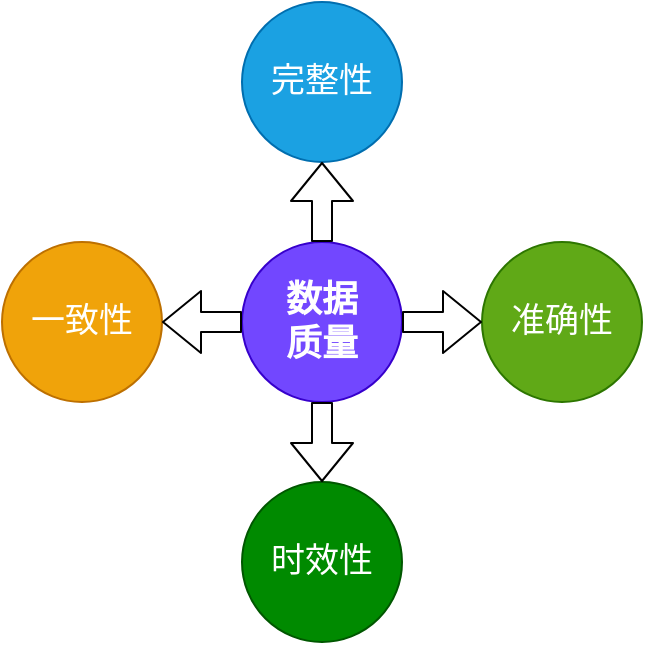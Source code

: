 <mxfile version="12.4.1" type="github" pages="1"><diagram id="N7GoM0KjDSYhO__YTOKm" name="Page-1"><mxGraphModel dx="1250" dy="824" grid="1" gridSize="10" guides="1" tooltips="1" connect="1" arrows="1" fold="1" page="1" pageScale="1" pageWidth="827" pageHeight="1169" math="0" shadow="0"><root><mxCell id="0"/><mxCell id="1" parent="0"/><mxCell id="Yc6htWT6zWw5FXxjwAEh-1" value="&lt;font color=&quot;#ffffff&quot; style=&quot;font-size: 17px&quot;&gt;完整性&lt;/font&gt;" style="ellipse;whiteSpace=wrap;html=1;aspect=fixed;fillColor=#1ba1e2;strokeColor=#006EAF;fontColor=#ffffff;" vertex="1" parent="1"><mxGeometry x="400" y="160" width="80" height="80" as="geometry"/></mxCell><mxCell id="Yc6htWT6zWw5FXxjwAEh-2" value="&lt;font style=&quot;font-size: 18px&quot;&gt;&lt;b&gt;数据&lt;br&gt;质量&lt;/b&gt;&lt;/font&gt;" style="ellipse;whiteSpace=wrap;html=1;aspect=fixed;fillColor=#7247FF;strokeColor=#3700CC;fontColor=#ffffff;" vertex="1" parent="1"><mxGeometry x="400" y="280" width="80" height="80" as="geometry"/></mxCell><mxCell id="Yc6htWT6zWw5FXxjwAEh-3" value="&lt;font style=&quot;font-size: 17px&quot; color=&quot;#ffffff&quot;&gt;一致性&lt;/font&gt;" style="ellipse;whiteSpace=wrap;html=1;aspect=fixed;fillColor=#f0a30a;strokeColor=#BD7000;fontColor=#ffffff;" vertex="1" parent="1"><mxGeometry x="280" y="280" width="80" height="80" as="geometry"/></mxCell><mxCell id="Yc6htWT6zWw5FXxjwAEh-4" value="&lt;font style=&quot;font-size: 17px&quot;&gt;准确性&lt;/font&gt;" style="ellipse;whiteSpace=wrap;html=1;aspect=fixed;fillColor=#60a917;strokeColor=#2D7600;fontColor=#ffffff;" vertex="1" parent="1"><mxGeometry x="520" y="280" width="80" height="80" as="geometry"/></mxCell><mxCell id="Yc6htWT6zWw5FXxjwAEh-5" value="&lt;font style=&quot;font-size: 17px&quot;&gt;时效性&lt;/font&gt;" style="ellipse;whiteSpace=wrap;html=1;aspect=fixed;fillColor=#008a00;strokeColor=#005700;fontColor=#ffffff;" vertex="1" parent="1"><mxGeometry x="400" y="400" width="80" height="80" as="geometry"/></mxCell><mxCell id="Yc6htWT6zWw5FXxjwAEh-6" value="" style="shape=flexArrow;endArrow=classic;html=1;exitX=0;exitY=0.5;exitDx=0;exitDy=0;entryX=1;entryY=0.5;entryDx=0;entryDy=0;" edge="1" parent="1" source="Yc6htWT6zWw5FXxjwAEh-2" target="Yc6htWT6zWw5FXxjwAEh-3"><mxGeometry width="50" height="50" relative="1" as="geometry"><mxPoint x="310" y="420" as="sourcePoint"/><mxPoint x="360" y="370" as="targetPoint"/></mxGeometry></mxCell><mxCell id="Yc6htWT6zWw5FXxjwAEh-7" value="" style="shape=flexArrow;endArrow=classic;html=1;exitX=1;exitY=0.5;exitDx=0;exitDy=0;entryX=0;entryY=0.5;entryDx=0;entryDy=0;" edge="1" parent="1" source="Yc6htWT6zWw5FXxjwAEh-2" target="Yc6htWT6zWw5FXxjwAEh-4"><mxGeometry width="50" height="50" relative="1" as="geometry"><mxPoint x="580" y="410" as="sourcePoint"/><mxPoint x="630" y="360" as="targetPoint"/></mxGeometry></mxCell><mxCell id="Yc6htWT6zWw5FXxjwAEh-8" value="" style="shape=flexArrow;endArrow=classic;html=1;exitX=0.5;exitY=1;exitDx=0;exitDy=0;entryX=0.5;entryY=0;entryDx=0;entryDy=0;" edge="1" parent="1" source="Yc6htWT6zWw5FXxjwAEh-2" target="Yc6htWT6zWw5FXxjwAEh-5"><mxGeometry width="50" height="50" relative="1" as="geometry"><mxPoint x="580" y="490" as="sourcePoint"/><mxPoint x="630" y="440" as="targetPoint"/></mxGeometry></mxCell><mxCell id="Yc6htWT6zWw5FXxjwAEh-9" value="" style="shape=flexArrow;endArrow=classic;html=1;exitX=0.5;exitY=0;exitDx=0;exitDy=0;entryX=0.5;entryY=1;entryDx=0;entryDy=0;" edge="1" parent="1" source="Yc6htWT6zWw5FXxjwAEh-2" target="Yc6htWT6zWw5FXxjwAEh-1"><mxGeometry width="50" height="50" relative="1" as="geometry"><mxPoint x="520" y="270" as="sourcePoint"/><mxPoint x="570" y="220" as="targetPoint"/></mxGeometry></mxCell></root></mxGraphModel></diagram></mxfile>